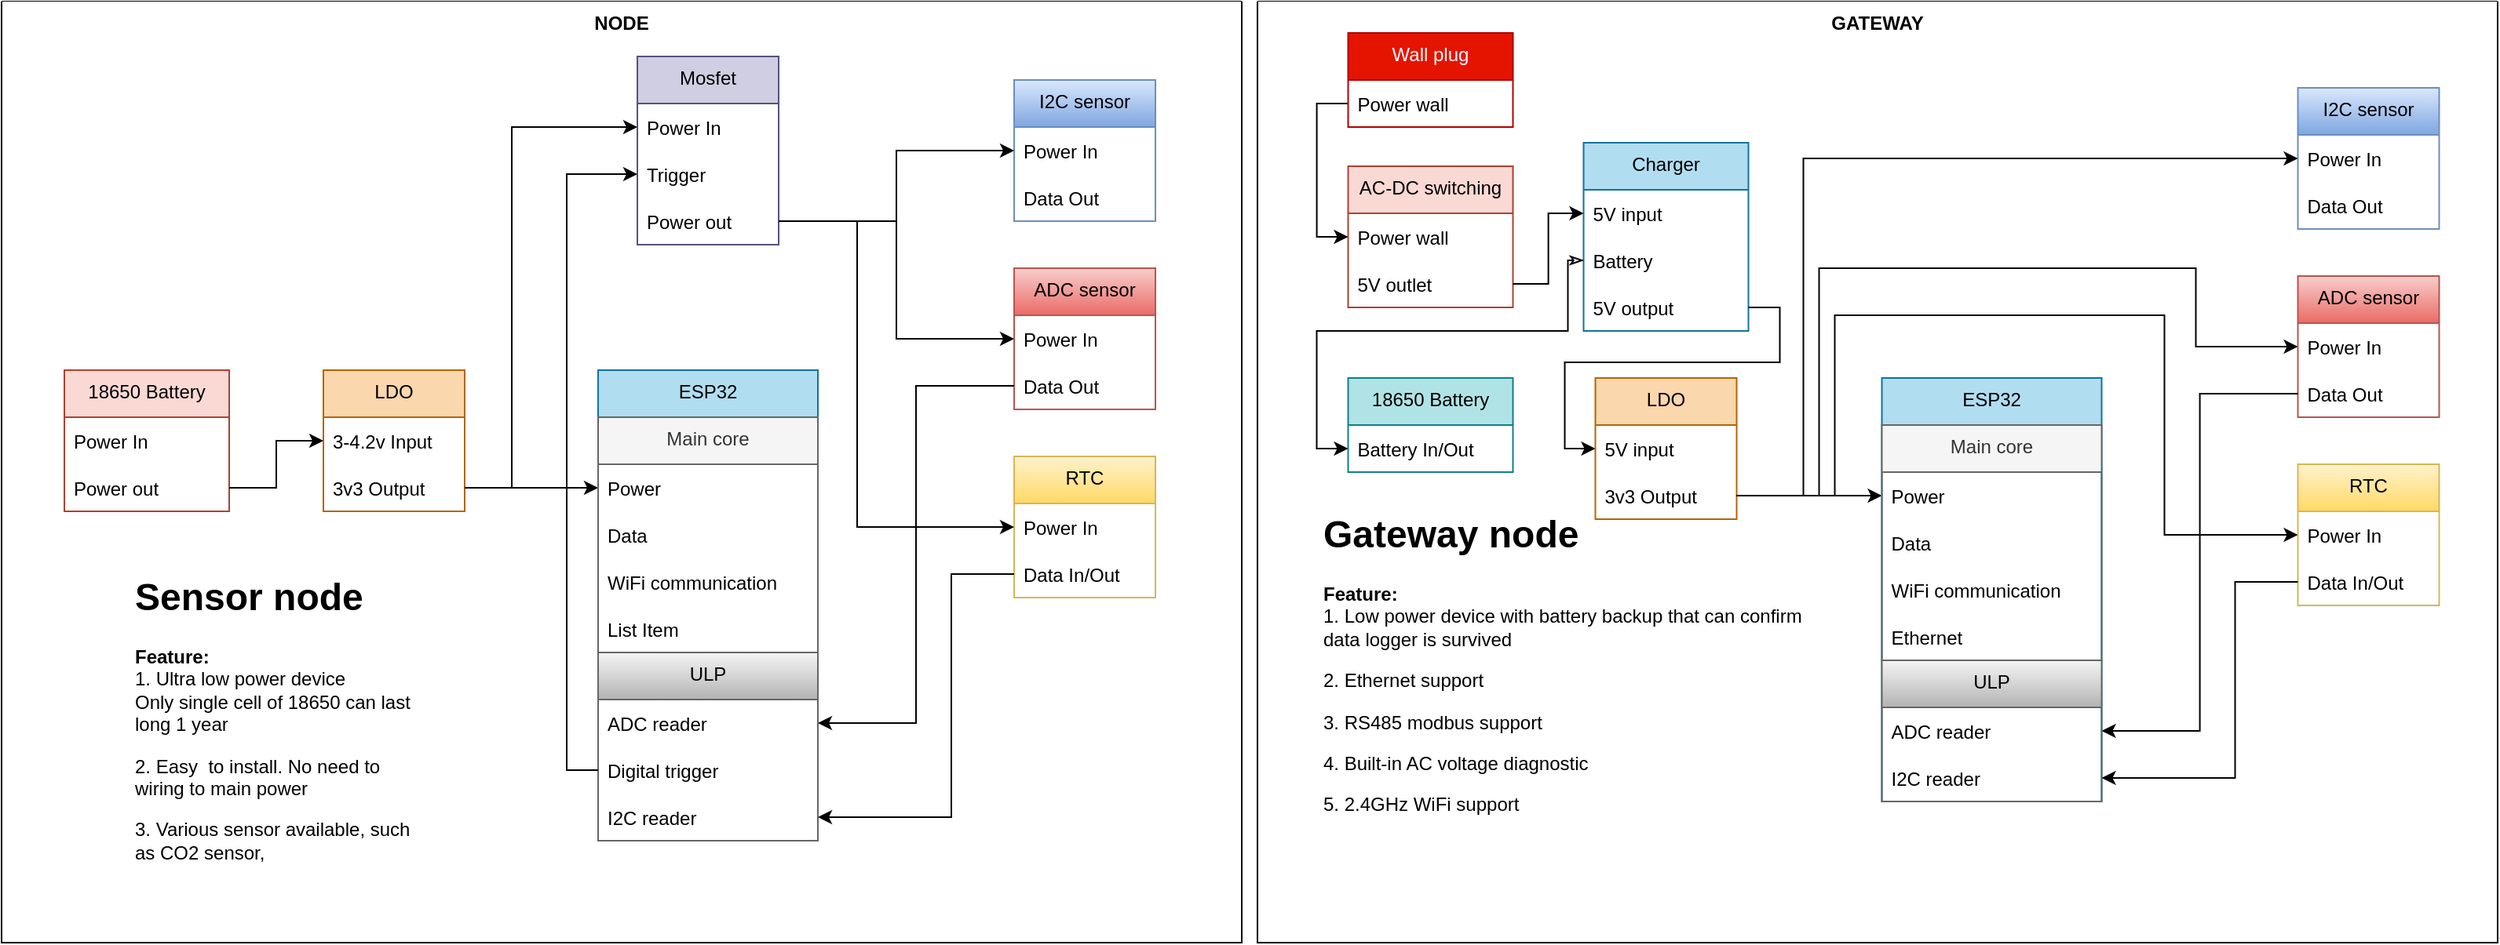 <mxfile version="15.7.3" type="github" pages="2">
  <diagram name="Page-1" id="e3a06f82-3646-2815-327d-82caf3d4e204">
    <mxGraphModel dx="1634" dy="806" grid="1" gridSize="10" guides="1" tooltips="1" connect="1" arrows="1" fold="1" page="1" pageScale="1.5" pageWidth="1169" pageHeight="826" background="none" math="0" shadow="0">
      <root>
        <mxCell id="0" style=";html=1;" />
        <mxCell id="1" style=";html=1;" parent="0" />
        <mxCell id="XMD76RL37pbiU1rt2sJJ-2" value="NODE" style="swimlane;startSize=0;verticalAlign=top;shadow=0;sketch=0;swimlaneFillColor=default;" parent="1" vertex="1">
          <mxGeometry x="40" y="30" width="790" height="600" as="geometry">
            <mxRectangle x="40" y="30" width="130" height="40" as="alternateBounds" />
          </mxGeometry>
        </mxCell>
        <mxCell id="XMD76RL37pbiU1rt2sJJ-27" value="RTC" style="swimlane;fontStyle=0;childLayout=stackLayout;horizontal=1;startSize=30;horizontalStack=0;resizeParent=1;resizeParentMax=0;resizeLast=0;collapsible=1;marginBottom=0;verticalAlign=top;fillColor=#fff2cc;strokeColor=#d6b656;gradientColor=#ffd966;" parent="XMD76RL37pbiU1rt2sJJ-2" vertex="1">
          <mxGeometry x="645" y="290" width="90" height="90" as="geometry" />
        </mxCell>
        <mxCell id="XMD76RL37pbiU1rt2sJJ-28" value="Power In" style="text;strokeColor=none;fillColor=none;align=left;verticalAlign=middle;spacingLeft=4;spacingRight=4;overflow=hidden;points=[[0,0.5],[1,0.5]];portConstraint=eastwest;rotatable=0;" parent="XMD76RL37pbiU1rt2sJJ-27" vertex="1">
          <mxGeometry y="30" width="90" height="30" as="geometry" />
        </mxCell>
        <mxCell id="XMD76RL37pbiU1rt2sJJ-29" value="Data In/Out" style="text;strokeColor=none;fillColor=none;align=left;verticalAlign=middle;spacingLeft=4;spacingRight=4;overflow=hidden;points=[[0,0.5],[1,0.5]];portConstraint=eastwest;rotatable=0;" parent="XMD76RL37pbiU1rt2sJJ-27" vertex="1">
          <mxGeometry y="60" width="90" height="30" as="geometry" />
        </mxCell>
        <mxCell id="XMD76RL37pbiU1rt2sJJ-34" value="LDO" style="swimlane;fontStyle=0;childLayout=stackLayout;horizontal=1;startSize=30;horizontalStack=0;resizeParent=1;resizeParentMax=0;resizeLast=0;collapsible=1;marginBottom=0;verticalAlign=top;fillColor=#fad7ac;strokeColor=#b46504;" parent="XMD76RL37pbiU1rt2sJJ-2" vertex="1">
          <mxGeometry x="205" y="235" width="90" height="90" as="geometry" />
        </mxCell>
        <mxCell id="XMD76RL37pbiU1rt2sJJ-35" value="3-4.2v Input" style="text;strokeColor=none;fillColor=none;align=left;verticalAlign=middle;spacingLeft=4;spacingRight=4;overflow=hidden;points=[[0,0.5],[1,0.5]];portConstraint=eastwest;rotatable=0;" parent="XMD76RL37pbiU1rt2sJJ-34" vertex="1">
          <mxGeometry y="30" width="90" height="30" as="geometry" />
        </mxCell>
        <mxCell id="XMD76RL37pbiU1rt2sJJ-36" value="3v3 Output" style="text;strokeColor=none;fillColor=none;align=left;verticalAlign=middle;spacingLeft=4;spacingRight=4;overflow=hidden;points=[[0,0.5],[1,0.5]];portConstraint=eastwest;rotatable=0;" parent="XMD76RL37pbiU1rt2sJJ-34" vertex="1">
          <mxGeometry y="60" width="90" height="30" as="geometry" />
        </mxCell>
        <mxCell id="XMD76RL37pbiU1rt2sJJ-54" value="18650 Battery" style="swimlane;fontStyle=0;childLayout=stackLayout;horizontal=1;startSize=30;horizontalStack=0;resizeParent=1;resizeParentMax=0;resizeLast=0;collapsible=1;marginBottom=0;verticalAlign=top;fillColor=#fad9d5;strokeColor=#ae4132;" parent="XMD76RL37pbiU1rt2sJJ-2" vertex="1">
          <mxGeometry x="40" y="235" width="105" height="90" as="geometry" />
        </mxCell>
        <mxCell id="XMD76RL37pbiU1rt2sJJ-55" value="Power In" style="text;strokeColor=none;fillColor=none;align=left;verticalAlign=middle;spacingLeft=4;spacingRight=4;overflow=hidden;points=[[0,0.5],[1,0.5]];portConstraint=eastwest;rotatable=0;" parent="XMD76RL37pbiU1rt2sJJ-54" vertex="1">
          <mxGeometry y="30" width="105" height="30" as="geometry" />
        </mxCell>
        <mxCell id="XMD76RL37pbiU1rt2sJJ-56" value="Power out" style="text;strokeColor=none;fillColor=none;align=left;verticalAlign=middle;spacingLeft=4;spacingRight=4;overflow=hidden;points=[[0,0.5],[1,0.5]];portConstraint=eastwest;rotatable=0;" parent="XMD76RL37pbiU1rt2sJJ-54" vertex="1">
          <mxGeometry y="60" width="105" height="30" as="geometry" />
        </mxCell>
        <mxCell id="XMD76RL37pbiU1rt2sJJ-57" value="ADC sensor" style="swimlane;fontStyle=0;childLayout=stackLayout;horizontal=1;startSize=30;horizontalStack=0;resizeParent=1;resizeParentMax=0;resizeLast=0;collapsible=1;marginBottom=0;verticalAlign=top;fillColor=#f8cecc;strokeColor=#b85450;gradientColor=#ea6b66;" parent="XMD76RL37pbiU1rt2sJJ-2" vertex="1">
          <mxGeometry x="645" y="170" width="90" height="90" as="geometry" />
        </mxCell>
        <mxCell id="XMD76RL37pbiU1rt2sJJ-58" value="Power In" style="text;strokeColor=none;fillColor=none;align=left;verticalAlign=middle;spacingLeft=4;spacingRight=4;overflow=hidden;points=[[0,0.5],[1,0.5]];portConstraint=eastwest;rotatable=0;" parent="XMD76RL37pbiU1rt2sJJ-57" vertex="1">
          <mxGeometry y="30" width="90" height="30" as="geometry" />
        </mxCell>
        <mxCell id="XMD76RL37pbiU1rt2sJJ-59" value="Data Out" style="text;strokeColor=none;fillColor=none;align=left;verticalAlign=middle;spacingLeft=4;spacingRight=4;overflow=hidden;points=[[0,0.5],[1,0.5]];portConstraint=eastwest;rotatable=0;" parent="XMD76RL37pbiU1rt2sJJ-57" vertex="1">
          <mxGeometry y="60" width="90" height="30" as="geometry" />
        </mxCell>
        <mxCell id="XMD76RL37pbiU1rt2sJJ-61" value="I2C sensor" style="swimlane;fontStyle=0;childLayout=stackLayout;horizontal=1;startSize=30;horizontalStack=0;resizeParent=1;resizeParentMax=0;resizeLast=0;collapsible=1;marginBottom=0;verticalAlign=top;fillColor=#dae8fc;strokeColor=#6c8ebf;gradientColor=#7ea6e0;" parent="XMD76RL37pbiU1rt2sJJ-2" vertex="1">
          <mxGeometry x="645" y="50" width="90" height="90" as="geometry" />
        </mxCell>
        <mxCell id="XMD76RL37pbiU1rt2sJJ-62" value="Power In" style="text;strokeColor=none;fillColor=none;align=left;verticalAlign=middle;spacingLeft=4;spacingRight=4;overflow=hidden;points=[[0,0.5],[1,0.5]];portConstraint=eastwest;rotatable=0;" parent="XMD76RL37pbiU1rt2sJJ-61" vertex="1">
          <mxGeometry y="30" width="90" height="30" as="geometry" />
        </mxCell>
        <mxCell id="XMD76RL37pbiU1rt2sJJ-63" value="Data Out" style="text;strokeColor=none;fillColor=none;align=left;verticalAlign=middle;spacingLeft=4;spacingRight=4;overflow=hidden;points=[[0,0.5],[1,0.5]];portConstraint=eastwest;rotatable=0;" parent="XMD76RL37pbiU1rt2sJJ-61" vertex="1">
          <mxGeometry y="60" width="90" height="30" as="geometry" />
        </mxCell>
        <mxCell id="XMD76RL37pbiU1rt2sJJ-65" value="" style="edgeStyle=orthogonalEdgeStyle;rounded=0;orthogonalLoop=1;jettySize=auto;html=1;entryX=0;entryY=0.5;entryDx=0;entryDy=0;" parent="XMD76RL37pbiU1rt2sJJ-2" source="XMD76RL37pbiU1rt2sJJ-56" target="XMD76RL37pbiU1rt2sJJ-35" edge="1">
          <mxGeometry relative="1" as="geometry" />
        </mxCell>
        <mxCell id="XMD76RL37pbiU1rt2sJJ-66" value="Mosfet" style="swimlane;fontStyle=0;childLayout=stackLayout;horizontal=1;startSize=30;horizontalStack=0;resizeParent=1;resizeParentMax=0;resizeLast=0;collapsible=1;marginBottom=0;verticalAlign=top;fillColor=#d0cee2;strokeColor=#56517e;" parent="XMD76RL37pbiU1rt2sJJ-2" vertex="1">
          <mxGeometry x="405" y="35" width="90" height="120" as="geometry" />
        </mxCell>
        <mxCell id="XMD76RL37pbiU1rt2sJJ-67" value="Power In" style="text;strokeColor=none;fillColor=none;align=left;verticalAlign=middle;spacingLeft=4;spacingRight=4;overflow=hidden;points=[[0,0.5],[1,0.5]];portConstraint=eastwest;rotatable=0;" parent="XMD76RL37pbiU1rt2sJJ-66" vertex="1">
          <mxGeometry y="30" width="90" height="30" as="geometry" />
        </mxCell>
        <mxCell id="XMD76RL37pbiU1rt2sJJ-69" value="Trigger" style="text;strokeColor=none;fillColor=none;align=left;verticalAlign=middle;spacingLeft=4;spacingRight=4;overflow=hidden;points=[[0,0.5],[1,0.5]];portConstraint=eastwest;rotatable=0;" parent="XMD76RL37pbiU1rt2sJJ-66" vertex="1">
          <mxGeometry y="60" width="90" height="30" as="geometry" />
        </mxCell>
        <mxCell id="XMD76RL37pbiU1rt2sJJ-68" value="Power out" style="text;strokeColor=none;fillColor=none;align=left;verticalAlign=middle;spacingLeft=4;spacingRight=4;overflow=hidden;points=[[0,0.5],[1,0.5]];portConstraint=eastwest;rotatable=0;" parent="XMD76RL37pbiU1rt2sJJ-66" vertex="1">
          <mxGeometry y="90" width="90" height="30" as="geometry" />
        </mxCell>
        <mxCell id="XMD76RL37pbiU1rt2sJJ-70" style="edgeStyle=orthogonalEdgeStyle;rounded=0;orthogonalLoop=1;jettySize=auto;html=1;exitX=1;exitY=0.5;exitDx=0;exitDy=0;" parent="XMD76RL37pbiU1rt2sJJ-2" source="XMD76RL37pbiU1rt2sJJ-68" target="XMD76RL37pbiU1rt2sJJ-62" edge="1">
          <mxGeometry relative="1" as="geometry" />
        </mxCell>
        <mxCell id="XMD76RL37pbiU1rt2sJJ-71" style="edgeStyle=orthogonalEdgeStyle;rounded=0;orthogonalLoop=1;jettySize=auto;html=1;exitX=1;exitY=0.5;exitDx=0;exitDy=0;entryX=0;entryY=0.5;entryDx=0;entryDy=0;" parent="XMD76RL37pbiU1rt2sJJ-2" source="XMD76RL37pbiU1rt2sJJ-68" target="XMD76RL37pbiU1rt2sJJ-58" edge="1">
          <mxGeometry relative="1" as="geometry" />
        </mxCell>
        <mxCell id="XMD76RL37pbiU1rt2sJJ-72" style="edgeStyle=orthogonalEdgeStyle;rounded=0;orthogonalLoop=1;jettySize=auto;html=1;exitX=1;exitY=0.5;exitDx=0;exitDy=0;" parent="XMD76RL37pbiU1rt2sJJ-2" source="XMD76RL37pbiU1rt2sJJ-68" target="XMD76RL37pbiU1rt2sJJ-28" edge="1">
          <mxGeometry relative="1" as="geometry">
            <Array as="points">
              <mxPoint x="545" y="140" />
              <mxPoint x="545" y="335" />
            </Array>
          </mxGeometry>
        </mxCell>
        <mxCell id="XMD76RL37pbiU1rt2sJJ-73" style="edgeStyle=orthogonalEdgeStyle;rounded=0;orthogonalLoop=1;jettySize=auto;html=1;exitX=1;exitY=0.5;exitDx=0;exitDy=0;entryX=0;entryY=0.5;entryDx=0;entryDy=0;" parent="XMD76RL37pbiU1rt2sJJ-2" source="XMD76RL37pbiU1rt2sJJ-36" target="XMD76RL37pbiU1rt2sJJ-32" edge="1">
          <mxGeometry relative="1" as="geometry" />
        </mxCell>
        <mxCell id="XMD76RL37pbiU1rt2sJJ-74" value="ESP32" style="swimlane;fontStyle=0;childLayout=stackLayout;horizontal=1;startSize=30;horizontalStack=0;resizeParent=1;resizeParentMax=0;resizeLast=0;collapsible=1;marginBottom=0;verticalAlign=top;fillColor=#b1ddf0;strokeColor=#10739e;" parent="XMD76RL37pbiU1rt2sJJ-2" vertex="1">
          <mxGeometry x="380" y="235" width="140" height="300" as="geometry">
            <mxRectangle x="395" y="860" width="70" height="30" as="alternateBounds" />
          </mxGeometry>
        </mxCell>
        <mxCell id="XMD76RL37pbiU1rt2sJJ-31" value="Main core" style="swimlane;fontStyle=0;childLayout=stackLayout;horizontal=1;startSize=30;horizontalStack=0;resizeParent=1;resizeParentMax=0;resizeLast=0;collapsible=1;marginBottom=0;verticalAlign=top;fillColor=#f5f5f5;fontColor=#333333;strokeColor=#666666;" parent="XMD76RL37pbiU1rt2sJJ-74" vertex="1">
          <mxGeometry y="30" width="140" height="150" as="geometry">
            <mxRectangle y="30" width="140" height="30" as="alternateBounds" />
          </mxGeometry>
        </mxCell>
        <mxCell id="XMD76RL37pbiU1rt2sJJ-32" value="Power" style="text;strokeColor=none;fillColor=none;align=left;verticalAlign=middle;spacingLeft=4;spacingRight=4;overflow=hidden;points=[[0,0.5],[1,0.5]];portConstraint=eastwest;rotatable=0;" parent="XMD76RL37pbiU1rt2sJJ-31" vertex="1">
          <mxGeometry y="30" width="140" height="30" as="geometry" />
        </mxCell>
        <mxCell id="XMD76RL37pbiU1rt2sJJ-33" value="Data" style="text;strokeColor=none;fillColor=none;align=left;verticalAlign=middle;spacingLeft=4;spacingRight=4;overflow=hidden;points=[[0,0.5],[1,0.5]];portConstraint=eastwest;rotatable=0;" parent="XMD76RL37pbiU1rt2sJJ-31" vertex="1">
          <mxGeometry y="60" width="140" height="30" as="geometry" />
        </mxCell>
        <mxCell id="XMD76RL37pbiU1rt2sJJ-85" value="WiFi communication" style="text;strokeColor=none;fillColor=none;align=left;verticalAlign=middle;spacingLeft=4;spacingRight=4;overflow=hidden;points=[[0,0.5],[1,0.5]];portConstraint=eastwest;rotatable=0;" parent="XMD76RL37pbiU1rt2sJJ-31" vertex="1">
          <mxGeometry y="90" width="140" height="30" as="geometry" />
        </mxCell>
        <mxCell id="XMD76RL37pbiU1rt2sJJ-86" value="List Item" style="text;strokeColor=none;fillColor=none;align=left;verticalAlign=middle;spacingLeft=4;spacingRight=4;overflow=hidden;points=[[0,0.5],[1,0.5]];portConstraint=eastwest;rotatable=0;" parent="XMD76RL37pbiU1rt2sJJ-31" vertex="1">
          <mxGeometry y="120" width="140" height="30" as="geometry" />
        </mxCell>
        <mxCell id="XMD76RL37pbiU1rt2sJJ-81" value="ULP" style="swimlane;fontStyle=0;childLayout=stackLayout;horizontal=1;startSize=30;horizontalStack=0;resizeParent=1;resizeParentMax=0;resizeLast=0;collapsible=1;marginBottom=0;verticalAlign=top;fillColor=#f5f5f5;gradientColor=#b3b3b3;strokeColor=#666666;" parent="XMD76RL37pbiU1rt2sJJ-74" vertex="1">
          <mxGeometry y="180" width="140" height="120" as="geometry" />
        </mxCell>
        <mxCell id="XMD76RL37pbiU1rt2sJJ-82" value="ADC reader" style="text;strokeColor=none;fillColor=none;align=left;verticalAlign=middle;spacingLeft=4;spacingRight=4;overflow=hidden;points=[[0,0.5],[1,0.5]];portConstraint=eastwest;rotatable=0;" parent="XMD76RL37pbiU1rt2sJJ-81" vertex="1">
          <mxGeometry y="30" width="140" height="30" as="geometry" />
        </mxCell>
        <mxCell id="XMD76RL37pbiU1rt2sJJ-83" value="Digital trigger" style="text;strokeColor=none;fillColor=none;align=left;verticalAlign=middle;spacingLeft=4;spacingRight=4;overflow=hidden;points=[[0,0.5],[1,0.5]];portConstraint=eastwest;rotatable=0;" parent="XMD76RL37pbiU1rt2sJJ-81" vertex="1">
          <mxGeometry y="60" width="140" height="30" as="geometry" />
        </mxCell>
        <mxCell id="XMD76RL37pbiU1rt2sJJ-84" value="I2C reader" style="text;strokeColor=none;fillColor=none;align=left;verticalAlign=middle;spacingLeft=4;spacingRight=4;overflow=hidden;points=[[0,0.5],[1,0.5]];portConstraint=eastwest;rotatable=0;" parent="XMD76RL37pbiU1rt2sJJ-81" vertex="1">
          <mxGeometry y="90" width="140" height="30" as="geometry" />
        </mxCell>
        <mxCell id="XMD76RL37pbiU1rt2sJJ-80" style="edgeStyle=orthogonalEdgeStyle;rounded=0;orthogonalLoop=1;jettySize=auto;html=1;exitX=1;exitY=0.5;exitDx=0;exitDy=0;entryX=0;entryY=0.5;entryDx=0;entryDy=0;" parent="XMD76RL37pbiU1rt2sJJ-2" source="XMD76RL37pbiU1rt2sJJ-36" target="XMD76RL37pbiU1rt2sJJ-67" edge="1">
          <mxGeometry relative="1" as="geometry">
            <Array as="points">
              <mxPoint x="325" y="310" />
              <mxPoint x="325" y="80" />
            </Array>
          </mxGeometry>
        </mxCell>
        <mxCell id="XMD76RL37pbiU1rt2sJJ-87" style="edgeStyle=orthogonalEdgeStyle;rounded=0;orthogonalLoop=1;jettySize=auto;html=1;entryX=0;entryY=0.5;entryDx=0;entryDy=0;" parent="XMD76RL37pbiU1rt2sJJ-2" source="XMD76RL37pbiU1rt2sJJ-83" target="XMD76RL37pbiU1rt2sJJ-69" edge="1">
          <mxGeometry relative="1" as="geometry" />
        </mxCell>
        <mxCell id="XMD76RL37pbiU1rt2sJJ-88" style="edgeStyle=orthogonalEdgeStyle;rounded=0;orthogonalLoop=1;jettySize=auto;html=1;exitX=0;exitY=0.5;exitDx=0;exitDy=0;entryX=1;entryY=0.5;entryDx=0;entryDy=0;" parent="XMD76RL37pbiU1rt2sJJ-2" source="XMD76RL37pbiU1rt2sJJ-59" target="XMD76RL37pbiU1rt2sJJ-82" edge="1">
          <mxGeometry relative="1" as="geometry" />
        </mxCell>
        <mxCell id="XMD76RL37pbiU1rt2sJJ-89" style="edgeStyle=orthogonalEdgeStyle;rounded=0;orthogonalLoop=1;jettySize=auto;html=1;" parent="XMD76RL37pbiU1rt2sJJ-2" source="XMD76RL37pbiU1rt2sJJ-29" target="XMD76RL37pbiU1rt2sJJ-84" edge="1">
          <mxGeometry relative="1" as="geometry">
            <Array as="points">
              <mxPoint x="605" y="365" />
              <mxPoint x="605" y="520" />
            </Array>
          </mxGeometry>
        </mxCell>
        <mxCell id="XMD76RL37pbiU1rt2sJJ-91" value="&lt;h1&gt;Sensor node&lt;/h1&gt;&lt;p&gt;&lt;b&gt;Feature:&amp;nbsp;&lt;/b&gt;&lt;br&gt;1. Ultra low power device&amp;nbsp;&lt;br&gt;Only single cell of 18650 can last long 1 year&lt;/p&gt;&lt;p&gt;2. Easy&amp;nbsp; to install. No need to wiring to main power&lt;/p&gt;&lt;p&gt;3. Various sensor available, such as CO2 sensor,&amp;nbsp;&lt;/p&gt;" style="text;html=1;strokeColor=none;fillColor=none;spacing=5;spacingTop=-20;whiteSpace=wrap;overflow=hidden;rounded=0;verticalAlign=top;" parent="XMD76RL37pbiU1rt2sJJ-2" vertex="1">
          <mxGeometry x="80" y="360" width="190" height="200" as="geometry" />
        </mxCell>
        <mxCell id="BbWSfJnTRF37Q9F3cxFi-1" value="GATEWAY" style="swimlane;startSize=0;verticalAlign=top;swimlaneFillColor=default;labelBackgroundColor=default;strokeColor=default;" vertex="1" parent="1">
          <mxGeometry x="840" y="30" width="790" height="600" as="geometry">
            <mxRectangle x="840" y="30" width="130" height="40" as="alternateBounds" />
          </mxGeometry>
        </mxCell>
        <mxCell id="BbWSfJnTRF37Q9F3cxFi-2" value="RTC" style="swimlane;fontStyle=0;childLayout=stackLayout;horizontal=1;startSize=30;horizontalStack=0;resizeParent=1;resizeParentMax=0;resizeLast=0;collapsible=1;marginBottom=0;verticalAlign=top;fillColor=#fff2cc;strokeColor=#d6b656;gradientColor=#ffd966;" vertex="1" parent="BbWSfJnTRF37Q9F3cxFi-1">
          <mxGeometry x="662.75" y="295" width="90" height="90" as="geometry" />
        </mxCell>
        <mxCell id="BbWSfJnTRF37Q9F3cxFi-3" value="Power In" style="text;strokeColor=none;fillColor=none;align=left;verticalAlign=middle;spacingLeft=4;spacingRight=4;overflow=hidden;points=[[0,0.5],[1,0.5]];portConstraint=eastwest;rotatable=0;" vertex="1" parent="BbWSfJnTRF37Q9F3cxFi-2">
          <mxGeometry y="30" width="90" height="30" as="geometry" />
        </mxCell>
        <mxCell id="BbWSfJnTRF37Q9F3cxFi-4" value="Data In/Out" style="text;strokeColor=none;fillColor=none;align=left;verticalAlign=middle;spacingLeft=4;spacingRight=4;overflow=hidden;points=[[0,0.5],[1,0.5]];portConstraint=eastwest;rotatable=0;" vertex="1" parent="BbWSfJnTRF37Q9F3cxFi-2">
          <mxGeometry y="60" width="90" height="30" as="geometry" />
        </mxCell>
        <mxCell id="BbWSfJnTRF37Q9F3cxFi-5" value="LDO" style="swimlane;fontStyle=0;childLayout=stackLayout;horizontal=1;startSize=30;horizontalStack=0;resizeParent=1;resizeParentMax=0;resizeLast=0;collapsible=1;marginBottom=0;verticalAlign=top;fillColor=#fad7ac;strokeColor=#b46504;" vertex="1" parent="BbWSfJnTRF37Q9F3cxFi-1">
          <mxGeometry x="215.25" y="240" width="90" height="90" as="geometry" />
        </mxCell>
        <mxCell id="BbWSfJnTRF37Q9F3cxFi-6" value="5V input" style="text;strokeColor=none;fillColor=none;align=left;verticalAlign=middle;spacingLeft=4;spacingRight=4;overflow=hidden;points=[[0,0.5],[1,0.5]];portConstraint=eastwest;rotatable=0;" vertex="1" parent="BbWSfJnTRF37Q9F3cxFi-5">
          <mxGeometry y="30" width="90" height="30" as="geometry" />
        </mxCell>
        <mxCell id="BbWSfJnTRF37Q9F3cxFi-7" value="3v3 Output" style="text;strokeColor=none;fillColor=none;align=left;verticalAlign=middle;spacingLeft=4;spacingRight=4;overflow=hidden;points=[[0,0.5],[1,0.5]];portConstraint=eastwest;rotatable=0;" vertex="1" parent="BbWSfJnTRF37Q9F3cxFi-5">
          <mxGeometry y="60" width="90" height="30" as="geometry" />
        </mxCell>
        <mxCell id="BbWSfJnTRF37Q9F3cxFi-8" value="18650 Battery" style="swimlane;fontStyle=0;childLayout=stackLayout;horizontal=1;startSize=30;horizontalStack=0;resizeParent=1;resizeParentMax=0;resizeLast=0;collapsible=1;marginBottom=0;verticalAlign=top;fillColor=#b0e3e6;strokeColor=#0e8088;" vertex="1" parent="BbWSfJnTRF37Q9F3cxFi-1">
          <mxGeometry x="57.75" y="240" width="105" height="60" as="geometry" />
        </mxCell>
        <mxCell id="BbWSfJnTRF37Q9F3cxFi-10" value="Battery In/Out" style="text;strokeColor=none;fillColor=none;align=left;verticalAlign=middle;spacingLeft=4;spacingRight=4;overflow=hidden;points=[[0,0.5],[1,0.5]];portConstraint=eastwest;rotatable=0;" vertex="1" parent="BbWSfJnTRF37Q9F3cxFi-8">
          <mxGeometry y="30" width="105" height="30" as="geometry" />
        </mxCell>
        <mxCell id="BbWSfJnTRF37Q9F3cxFi-11" value="ADC sensor" style="swimlane;fontStyle=0;childLayout=stackLayout;horizontal=1;startSize=30;horizontalStack=0;resizeParent=1;resizeParentMax=0;resizeLast=0;collapsible=1;marginBottom=0;verticalAlign=top;fillColor=#f8cecc;strokeColor=#b85450;gradientColor=#ea6b66;" vertex="1" parent="BbWSfJnTRF37Q9F3cxFi-1">
          <mxGeometry x="662.75" y="175" width="90" height="90" as="geometry" />
        </mxCell>
        <mxCell id="BbWSfJnTRF37Q9F3cxFi-12" value="Power In" style="text;strokeColor=none;fillColor=none;align=left;verticalAlign=middle;spacingLeft=4;spacingRight=4;overflow=hidden;points=[[0,0.5],[1,0.5]];portConstraint=eastwest;rotatable=0;" vertex="1" parent="BbWSfJnTRF37Q9F3cxFi-11">
          <mxGeometry y="30" width="90" height="30" as="geometry" />
        </mxCell>
        <mxCell id="BbWSfJnTRF37Q9F3cxFi-13" value="Data Out" style="text;strokeColor=none;fillColor=none;align=left;verticalAlign=middle;spacingLeft=4;spacingRight=4;overflow=hidden;points=[[0,0.5],[1,0.5]];portConstraint=eastwest;rotatable=0;" vertex="1" parent="BbWSfJnTRF37Q9F3cxFi-11">
          <mxGeometry y="60" width="90" height="30" as="geometry" />
        </mxCell>
        <mxCell id="BbWSfJnTRF37Q9F3cxFi-14" value="I2C sensor" style="swimlane;fontStyle=0;childLayout=stackLayout;horizontal=1;startSize=30;horizontalStack=0;resizeParent=1;resizeParentMax=0;resizeLast=0;collapsible=1;marginBottom=0;verticalAlign=top;fillColor=#dae8fc;strokeColor=#6c8ebf;gradientColor=#7ea6e0;" vertex="1" parent="BbWSfJnTRF37Q9F3cxFi-1">
          <mxGeometry x="662.75" y="55" width="90" height="90" as="geometry" />
        </mxCell>
        <mxCell id="BbWSfJnTRF37Q9F3cxFi-15" value="Power In" style="text;strokeColor=none;fillColor=none;align=left;verticalAlign=middle;spacingLeft=4;spacingRight=4;overflow=hidden;points=[[0,0.5],[1,0.5]];portConstraint=eastwest;rotatable=0;" vertex="1" parent="BbWSfJnTRF37Q9F3cxFi-14">
          <mxGeometry y="30" width="90" height="30" as="geometry" />
        </mxCell>
        <mxCell id="BbWSfJnTRF37Q9F3cxFi-16" value="Data Out" style="text;strokeColor=none;fillColor=none;align=left;verticalAlign=middle;spacingLeft=4;spacingRight=4;overflow=hidden;points=[[0,0.5],[1,0.5]];portConstraint=eastwest;rotatable=0;" vertex="1" parent="BbWSfJnTRF37Q9F3cxFi-14">
          <mxGeometry y="60" width="90" height="30" as="geometry" />
        </mxCell>
        <mxCell id="BbWSfJnTRF37Q9F3cxFi-25" style="edgeStyle=orthogonalEdgeStyle;rounded=0;orthogonalLoop=1;jettySize=auto;html=1;exitX=1;exitY=0.5;exitDx=0;exitDy=0;entryX=0;entryY=0.5;entryDx=0;entryDy=0;" edge="1" parent="BbWSfJnTRF37Q9F3cxFi-1" source="BbWSfJnTRF37Q9F3cxFi-7" target="BbWSfJnTRF37Q9F3cxFi-28">
          <mxGeometry relative="1" as="geometry" />
        </mxCell>
        <mxCell id="BbWSfJnTRF37Q9F3cxFi-26" value="ESP32" style="swimlane;fontStyle=0;childLayout=stackLayout;horizontal=1;startSize=30;horizontalStack=0;resizeParent=1;resizeParentMax=0;resizeLast=0;collapsible=1;marginBottom=0;verticalAlign=top;fillColor=#b1ddf0;strokeColor=#10739e;" vertex="1" parent="BbWSfJnTRF37Q9F3cxFi-1">
          <mxGeometry x="397.75" y="240" width="140" height="270" as="geometry">
            <mxRectangle x="395" y="860" width="70" height="30" as="alternateBounds" />
          </mxGeometry>
        </mxCell>
        <mxCell id="BbWSfJnTRF37Q9F3cxFi-27" value="Main core" style="swimlane;fontStyle=0;childLayout=stackLayout;horizontal=1;startSize=30;horizontalStack=0;resizeParent=1;resizeParentMax=0;resizeLast=0;collapsible=1;marginBottom=0;verticalAlign=top;fillColor=#f5f5f5;fontColor=#333333;strokeColor=#666666;" vertex="1" parent="BbWSfJnTRF37Q9F3cxFi-26">
          <mxGeometry y="30" width="140" height="150" as="geometry">
            <mxRectangle y="30" width="140" height="30" as="alternateBounds" />
          </mxGeometry>
        </mxCell>
        <mxCell id="BbWSfJnTRF37Q9F3cxFi-28" value="Power" style="text;strokeColor=none;fillColor=none;align=left;verticalAlign=middle;spacingLeft=4;spacingRight=4;overflow=hidden;points=[[0,0.5],[1,0.5]];portConstraint=eastwest;rotatable=0;" vertex="1" parent="BbWSfJnTRF37Q9F3cxFi-27">
          <mxGeometry y="30" width="140" height="30" as="geometry" />
        </mxCell>
        <mxCell id="BbWSfJnTRF37Q9F3cxFi-29" value="Data" style="text;strokeColor=none;fillColor=none;align=left;verticalAlign=middle;spacingLeft=4;spacingRight=4;overflow=hidden;points=[[0,0.5],[1,0.5]];portConstraint=eastwest;rotatable=0;" vertex="1" parent="BbWSfJnTRF37Q9F3cxFi-27">
          <mxGeometry y="60" width="140" height="30" as="geometry" />
        </mxCell>
        <mxCell id="BbWSfJnTRF37Q9F3cxFi-30" value="WiFi communication" style="text;strokeColor=none;fillColor=none;align=left;verticalAlign=middle;spacingLeft=4;spacingRight=4;overflow=hidden;points=[[0,0.5],[1,0.5]];portConstraint=eastwest;rotatable=0;" vertex="1" parent="BbWSfJnTRF37Q9F3cxFi-27">
          <mxGeometry y="90" width="140" height="30" as="geometry" />
        </mxCell>
        <mxCell id="BbWSfJnTRF37Q9F3cxFi-31" value="Ethernet" style="text;strokeColor=none;fillColor=none;align=left;verticalAlign=middle;spacingLeft=4;spacingRight=4;overflow=hidden;points=[[0,0.5],[1,0.5]];portConstraint=eastwest;rotatable=0;" vertex="1" parent="BbWSfJnTRF37Q9F3cxFi-27">
          <mxGeometry y="120" width="140" height="30" as="geometry" />
        </mxCell>
        <mxCell id="BbWSfJnTRF37Q9F3cxFi-32" value="ULP" style="swimlane;fontStyle=0;childLayout=stackLayout;horizontal=1;startSize=30;horizontalStack=0;resizeParent=1;resizeParentMax=0;resizeLast=0;collapsible=1;marginBottom=0;verticalAlign=top;fillColor=#f5f5f5;gradientColor=#b3b3b3;strokeColor=#666666;" vertex="1" parent="BbWSfJnTRF37Q9F3cxFi-26">
          <mxGeometry y="180" width="140" height="90" as="geometry" />
        </mxCell>
        <mxCell id="BbWSfJnTRF37Q9F3cxFi-33" value="ADC reader" style="text;strokeColor=none;fillColor=none;align=left;verticalAlign=middle;spacingLeft=4;spacingRight=4;overflow=hidden;points=[[0,0.5],[1,0.5]];portConstraint=eastwest;rotatable=0;" vertex="1" parent="BbWSfJnTRF37Q9F3cxFi-32">
          <mxGeometry y="30" width="140" height="30" as="geometry" />
        </mxCell>
        <mxCell id="BbWSfJnTRF37Q9F3cxFi-35" value="I2C reader" style="text;strokeColor=none;fillColor=none;align=left;verticalAlign=middle;spacingLeft=4;spacingRight=4;overflow=hidden;points=[[0,0.5],[1,0.5]];portConstraint=eastwest;rotatable=0;" vertex="1" parent="BbWSfJnTRF37Q9F3cxFi-32">
          <mxGeometry y="60" width="140" height="30" as="geometry" />
        </mxCell>
        <mxCell id="BbWSfJnTRF37Q9F3cxFi-38" style="edgeStyle=orthogonalEdgeStyle;rounded=0;orthogonalLoop=1;jettySize=auto;html=1;exitX=0;exitY=0.5;exitDx=0;exitDy=0;entryX=1;entryY=0.5;entryDx=0;entryDy=0;" edge="1" parent="BbWSfJnTRF37Q9F3cxFi-1" source="BbWSfJnTRF37Q9F3cxFi-13" target="BbWSfJnTRF37Q9F3cxFi-33">
          <mxGeometry relative="1" as="geometry" />
        </mxCell>
        <mxCell id="BbWSfJnTRF37Q9F3cxFi-39" style="edgeStyle=orthogonalEdgeStyle;rounded=0;orthogonalLoop=1;jettySize=auto;html=1;" edge="1" parent="BbWSfJnTRF37Q9F3cxFi-1" source="BbWSfJnTRF37Q9F3cxFi-4">
          <mxGeometry relative="1" as="geometry">
            <Array as="points">
              <mxPoint x="622.75" y="370" />
              <mxPoint x="622.75" y="495" />
            </Array>
            <mxPoint x="537.75" y="495" as="targetPoint" />
          </mxGeometry>
        </mxCell>
        <mxCell id="BbWSfJnTRF37Q9F3cxFi-40" value="&lt;h1&gt;Gateway node&lt;/h1&gt;&lt;p&gt;&lt;b&gt;Feature:&amp;nbsp;&lt;/b&gt;&lt;br&gt;1. Low power device with battery backup that can confirm data logger is survived&lt;br&gt;&lt;/p&gt;&lt;p&gt;2. Ethernet support&lt;/p&gt;&lt;p&gt;3. RS485 modbus support&lt;/p&gt;&lt;p&gt;4. Built-in AC voltage&amp;nbsp;diagnostic&lt;/p&gt;&lt;p&gt;5. 2.4GHz WiFi support&lt;/p&gt;" style="text;html=1;strokeColor=none;fillColor=none;spacing=5;spacingTop=-20;whiteSpace=wrap;overflow=hidden;rounded=0;verticalAlign=top;" vertex="1" parent="BbWSfJnTRF37Q9F3cxFi-1">
          <mxGeometry x="37.25" y="320" width="320.5" height="230" as="geometry" />
        </mxCell>
        <mxCell id="BbWSfJnTRF37Q9F3cxFi-41" value="AC-DC switching" style="swimlane;fontStyle=0;childLayout=stackLayout;horizontal=1;startSize=30;horizontalStack=0;resizeParent=1;resizeParentMax=0;resizeLast=0;collapsible=1;marginBottom=0;verticalAlign=top;fillColor=#fad9d5;strokeColor=#ae4132;" vertex="1" parent="BbWSfJnTRF37Q9F3cxFi-1">
          <mxGeometry x="57.75" y="105" width="105" height="90" as="geometry" />
        </mxCell>
        <mxCell id="BbWSfJnTRF37Q9F3cxFi-42" value="Power wall" style="text;strokeColor=none;fillColor=none;align=left;verticalAlign=middle;spacingLeft=4;spacingRight=4;overflow=hidden;points=[[0,0.5],[1,0.5]];portConstraint=eastwest;rotatable=0;" vertex="1" parent="BbWSfJnTRF37Q9F3cxFi-41">
          <mxGeometry y="30" width="105" height="30" as="geometry" />
        </mxCell>
        <mxCell id="BbWSfJnTRF37Q9F3cxFi-43" value="5V outlet" style="text;strokeColor=none;fillColor=none;align=left;verticalAlign=middle;spacingLeft=4;spacingRight=4;overflow=hidden;points=[[0,0.5],[1,0.5]];portConstraint=eastwest;rotatable=0;" vertex="1" parent="BbWSfJnTRF37Q9F3cxFi-41">
          <mxGeometry y="60" width="105" height="30" as="geometry" />
        </mxCell>
        <mxCell id="BbWSfJnTRF37Q9F3cxFi-56" style="edgeStyle=orthogonalEdgeStyle;rounded=0;orthogonalLoop=1;jettySize=auto;html=1;exitX=0;exitY=0.75;exitDx=0;exitDy=0;entryX=0;entryY=0.5;entryDx=0;entryDy=0;" edge="1" parent="BbWSfJnTRF37Q9F3cxFi-1" source="BbWSfJnTRF37Q9F3cxFi-45" target="BbWSfJnTRF37Q9F3cxFi-42">
          <mxGeometry relative="1" as="geometry" />
        </mxCell>
        <mxCell id="BbWSfJnTRF37Q9F3cxFi-45" value="Wall plug" style="swimlane;fontStyle=0;childLayout=stackLayout;horizontal=1;startSize=30;horizontalStack=0;resizeParent=1;resizeParentMax=0;resizeLast=0;collapsible=1;marginBottom=0;verticalAlign=top;fillColor=#e51400;strokeColor=#B20000;fontColor=#ffffff;" vertex="1" parent="BbWSfJnTRF37Q9F3cxFi-1">
          <mxGeometry x="57.75" y="20" width="105" height="60" as="geometry" />
        </mxCell>
        <mxCell id="BbWSfJnTRF37Q9F3cxFi-46" value="Power wall" style="text;strokeColor=none;fillColor=none;align=left;verticalAlign=middle;spacingLeft=4;spacingRight=4;overflow=hidden;points=[[0,0.5],[1,0.5]];portConstraint=eastwest;rotatable=0;" vertex="1" parent="BbWSfJnTRF37Q9F3cxFi-45">
          <mxGeometry y="30" width="105" height="30" as="geometry" />
        </mxCell>
        <mxCell id="BbWSfJnTRF37Q9F3cxFi-50" value="Charger" style="swimlane;fontStyle=0;childLayout=stackLayout;horizontal=1;startSize=30;horizontalStack=0;resizeParent=1;resizeParentMax=0;resizeLast=0;collapsible=1;marginBottom=0;verticalAlign=top;fillColor=#b1ddf0;strokeColor=#10739e;" vertex="1" parent="BbWSfJnTRF37Q9F3cxFi-1">
          <mxGeometry x="207.75" y="90" width="105" height="120" as="geometry" />
        </mxCell>
        <mxCell id="BbWSfJnTRF37Q9F3cxFi-51" value="5V input" style="text;strokeColor=none;fillColor=none;align=left;verticalAlign=middle;spacingLeft=4;spacingRight=4;overflow=hidden;points=[[0,0.5],[1,0.5]];portConstraint=eastwest;rotatable=0;" vertex="1" parent="BbWSfJnTRF37Q9F3cxFi-50">
          <mxGeometry y="30" width="105" height="30" as="geometry" />
        </mxCell>
        <mxCell id="BbWSfJnTRF37Q9F3cxFi-52" value="Battery" style="text;strokeColor=none;fillColor=none;align=left;verticalAlign=middle;spacingLeft=4;spacingRight=4;overflow=hidden;points=[[0,0.5],[1,0.5]];portConstraint=eastwest;rotatable=0;" vertex="1" parent="BbWSfJnTRF37Q9F3cxFi-50">
          <mxGeometry y="60" width="105" height="30" as="geometry" />
        </mxCell>
        <mxCell id="BbWSfJnTRF37Q9F3cxFi-53" value="5V output" style="text;strokeColor=none;fillColor=none;align=left;verticalAlign=middle;spacingLeft=4;spacingRight=4;overflow=hidden;points=[[0,0.5],[1,0.5]];portConstraint=eastwest;rotatable=0;" vertex="1" parent="BbWSfJnTRF37Q9F3cxFi-50">
          <mxGeometry y="90" width="105" height="30" as="geometry" />
        </mxCell>
        <mxCell id="BbWSfJnTRF37Q9F3cxFi-57" style="edgeStyle=orthogonalEdgeStyle;rounded=0;orthogonalLoop=1;jettySize=auto;html=1;exitX=1;exitY=0.5;exitDx=0;exitDy=0;" edge="1" parent="BbWSfJnTRF37Q9F3cxFi-1" source="BbWSfJnTRF37Q9F3cxFi-43" target="BbWSfJnTRF37Q9F3cxFi-51">
          <mxGeometry relative="1" as="geometry" />
        </mxCell>
        <mxCell id="BbWSfJnTRF37Q9F3cxFi-58" style="edgeStyle=orthogonalEdgeStyle;rounded=0;orthogonalLoop=1;jettySize=auto;html=1;exitX=0;exitY=0.5;exitDx=0;exitDy=0;entryX=0;entryY=0.5;entryDx=0;entryDy=0;startArrow=classicThin;startFill=0;" edge="1" parent="BbWSfJnTRF37Q9F3cxFi-1" source="BbWSfJnTRF37Q9F3cxFi-52" target="BbWSfJnTRF37Q9F3cxFi-10">
          <mxGeometry relative="1" as="geometry">
            <Array as="points">
              <mxPoint x="197.75" y="165" />
              <mxPoint x="197.75" y="210" />
              <mxPoint x="37.75" y="210" />
              <mxPoint x="37.75" y="285" />
            </Array>
          </mxGeometry>
        </mxCell>
        <mxCell id="BbWSfJnTRF37Q9F3cxFi-59" style="edgeStyle=orthogonalEdgeStyle;rounded=0;orthogonalLoop=1;jettySize=auto;html=1;exitX=1;exitY=0.5;exitDx=0;exitDy=0;entryX=0;entryY=0.5;entryDx=0;entryDy=0;" edge="1" parent="BbWSfJnTRF37Q9F3cxFi-1" source="BbWSfJnTRF37Q9F3cxFi-53" target="BbWSfJnTRF37Q9F3cxFi-6">
          <mxGeometry relative="1" as="geometry">
            <Array as="points">
              <mxPoint x="332.75" y="195" />
              <mxPoint x="332.75" y="230" />
              <mxPoint x="195.75" y="230" />
              <mxPoint x="195.75" y="285" />
            </Array>
          </mxGeometry>
        </mxCell>
        <mxCell id="BbWSfJnTRF37Q9F3cxFi-61" style="edgeStyle=orthogonalEdgeStyle;rounded=0;orthogonalLoop=1;jettySize=auto;html=1;exitX=1;exitY=0.5;exitDx=0;exitDy=0;entryX=0;entryY=0.5;entryDx=0;entryDy=0;startArrow=none;startFill=0;" edge="1" parent="BbWSfJnTRF37Q9F3cxFi-1" source="BbWSfJnTRF37Q9F3cxFi-7" target="BbWSfJnTRF37Q9F3cxFi-15">
          <mxGeometry relative="1" as="geometry">
            <Array as="points">
              <mxPoint x="347.75" y="315" />
              <mxPoint x="347.75" y="100" />
            </Array>
          </mxGeometry>
        </mxCell>
        <mxCell id="BbWSfJnTRF37Q9F3cxFi-62" style="edgeStyle=orthogonalEdgeStyle;rounded=0;orthogonalLoop=1;jettySize=auto;html=1;exitX=1;exitY=0.5;exitDx=0;exitDy=0;entryX=0;entryY=0.5;entryDx=0;entryDy=0;startArrow=none;startFill=0;" edge="1" parent="BbWSfJnTRF37Q9F3cxFi-1" source="BbWSfJnTRF37Q9F3cxFi-7" target="BbWSfJnTRF37Q9F3cxFi-12">
          <mxGeometry relative="1" as="geometry">
            <Array as="points">
              <mxPoint x="357.75" y="315" />
              <mxPoint x="357.75" y="170" />
              <mxPoint x="597.75" y="170" />
              <mxPoint x="597.75" y="220" />
            </Array>
          </mxGeometry>
        </mxCell>
        <mxCell id="BbWSfJnTRF37Q9F3cxFi-63" style="edgeStyle=orthogonalEdgeStyle;rounded=0;orthogonalLoop=1;jettySize=auto;html=1;exitX=1;exitY=0.5;exitDx=0;exitDy=0;entryX=0;entryY=0.5;entryDx=0;entryDy=0;startArrow=none;startFill=0;" edge="1" parent="BbWSfJnTRF37Q9F3cxFi-1" source="BbWSfJnTRF37Q9F3cxFi-7" target="BbWSfJnTRF37Q9F3cxFi-3">
          <mxGeometry relative="1" as="geometry">
            <Array as="points">
              <mxPoint x="367.75" y="315" />
              <mxPoint x="367.75" y="200" />
              <mxPoint x="577.75" y="200" />
              <mxPoint x="577.75" y="340" />
            </Array>
          </mxGeometry>
        </mxCell>
      </root>
    </mxGraphModel>
  </diagram>
  <diagram id="8SdP2dJnm8jO6im2TvFw" name="Page-2">
    <mxGraphModel dx="1422" dy="716" grid="1" gridSize="10" guides="1" tooltips="1" connect="1" arrows="1" fold="1" page="1" pageScale="1" pageWidth="1169" pageHeight="827" math="0" shadow="0">
      <root>
        <mxCell id="xax5iDFqAJyiuMGsGxhJ-0" />
        <mxCell id="xax5iDFqAJyiuMGsGxhJ-1" parent="xax5iDFqAJyiuMGsGxhJ-0" />
      </root>
    </mxGraphModel>
  </diagram>
</mxfile>
